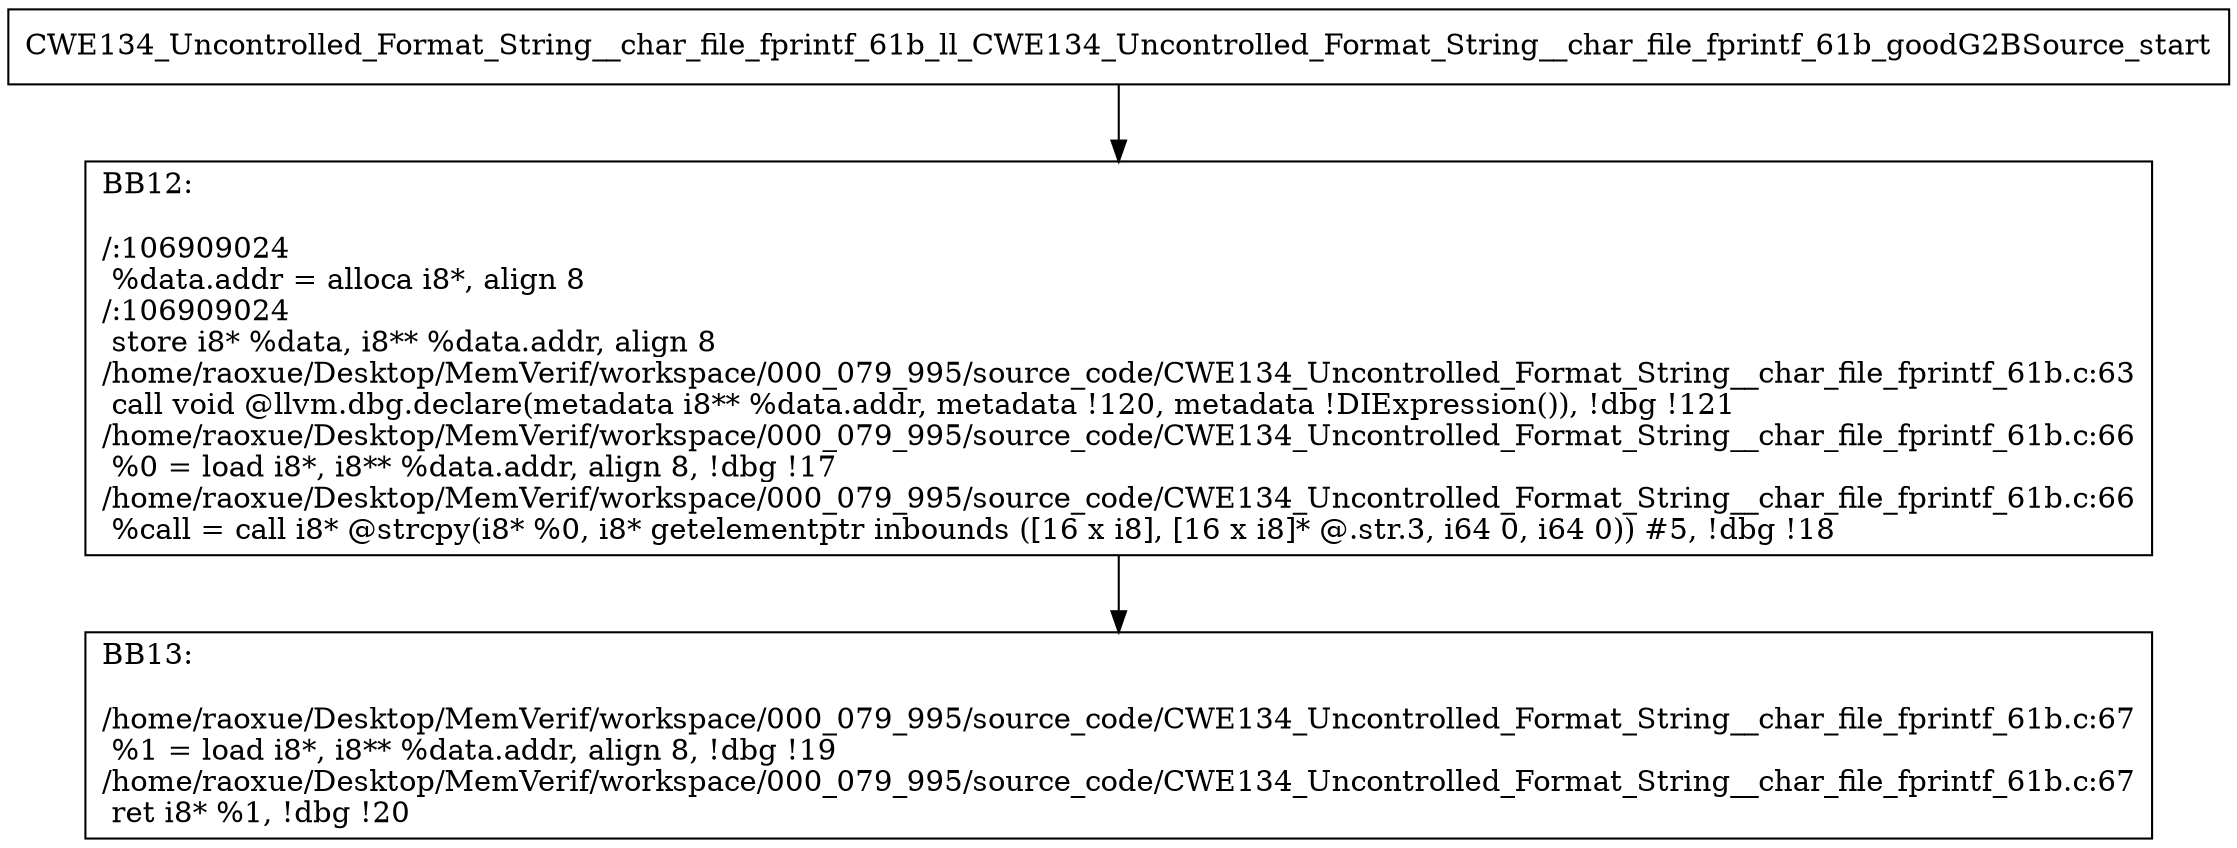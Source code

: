 digraph "CFG for'CWE134_Uncontrolled_Format_String__char_file_fprintf_61b_ll_CWE134_Uncontrolled_Format_String__char_file_fprintf_61b_goodG2BSource' function" {
	BBCWE134_Uncontrolled_Format_String__char_file_fprintf_61b_ll_CWE134_Uncontrolled_Format_String__char_file_fprintf_61b_goodG2BSource_start[shape=record,label="{CWE134_Uncontrolled_Format_String__char_file_fprintf_61b_ll_CWE134_Uncontrolled_Format_String__char_file_fprintf_61b_goodG2BSource_start}"];
	BBCWE134_Uncontrolled_Format_String__char_file_fprintf_61b_ll_CWE134_Uncontrolled_Format_String__char_file_fprintf_61b_goodG2BSource_start-> CWE134_Uncontrolled_Format_String__char_file_fprintf_61b_ll_CWE134_Uncontrolled_Format_String__char_file_fprintf_61b_goodG2BSourceBB12;
	CWE134_Uncontrolled_Format_String__char_file_fprintf_61b_ll_CWE134_Uncontrolled_Format_String__char_file_fprintf_61b_goodG2BSourceBB12 [shape=record, label="{BB12:\l\l/:106909024\l
  %data.addr = alloca i8*, align 8\l
/:106909024\l
  store i8* %data, i8** %data.addr, align 8\l
/home/raoxue/Desktop/MemVerif/workspace/000_079_995/source_code/CWE134_Uncontrolled_Format_String__char_file_fprintf_61b.c:63\l
  call void @llvm.dbg.declare(metadata i8** %data.addr, metadata !120, metadata !DIExpression()), !dbg !121\l
/home/raoxue/Desktop/MemVerif/workspace/000_079_995/source_code/CWE134_Uncontrolled_Format_String__char_file_fprintf_61b.c:66\l
  %0 = load i8*, i8** %data.addr, align 8, !dbg !17\l
/home/raoxue/Desktop/MemVerif/workspace/000_079_995/source_code/CWE134_Uncontrolled_Format_String__char_file_fprintf_61b.c:66\l
  %call = call i8* @strcpy(i8* %0, i8* getelementptr inbounds ([16 x i8], [16 x i8]* @.str.3, i64 0, i64 0)) #5, !dbg !18\l
}"];
	CWE134_Uncontrolled_Format_String__char_file_fprintf_61b_ll_CWE134_Uncontrolled_Format_String__char_file_fprintf_61b_goodG2BSourceBB12-> CWE134_Uncontrolled_Format_String__char_file_fprintf_61b_ll_CWE134_Uncontrolled_Format_String__char_file_fprintf_61b_goodG2BSourceBB13;
	CWE134_Uncontrolled_Format_String__char_file_fprintf_61b_ll_CWE134_Uncontrolled_Format_String__char_file_fprintf_61b_goodG2BSourceBB13 [shape=record, label="{BB13:\l\l/home/raoxue/Desktop/MemVerif/workspace/000_079_995/source_code/CWE134_Uncontrolled_Format_String__char_file_fprintf_61b.c:67\l
  %1 = load i8*, i8** %data.addr, align 8, !dbg !19\l
/home/raoxue/Desktop/MemVerif/workspace/000_079_995/source_code/CWE134_Uncontrolled_Format_String__char_file_fprintf_61b.c:67\l
  ret i8* %1, !dbg !20\l
}"];
}
